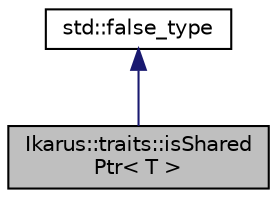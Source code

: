 digraph "Ikarus::traits::isSharedPtr&lt; T &gt;"
{
 // LATEX_PDF_SIZE
  edge [fontname="Helvetica",fontsize="10",labelfontname="Helvetica",labelfontsize="10"];
  node [fontname="Helvetica",fontsize="10",shape=record];
  Node1 [label="Ikarus::traits::isShared\lPtr\< T \>",height=0.2,width=0.4,color="black", fillcolor="grey75", style="filled", fontcolor="black",tooltip="Type trait to check if a type is a isSharedPtr."];
  Node2 -> Node1 [dir="back",color="midnightblue",fontsize="10",style="solid",fontname="Helvetica"];
  Node2 [label="std::false_type",height=0.2,width=0.4,color="black", fillcolor="white", style="filled",tooltip=" "];
}
